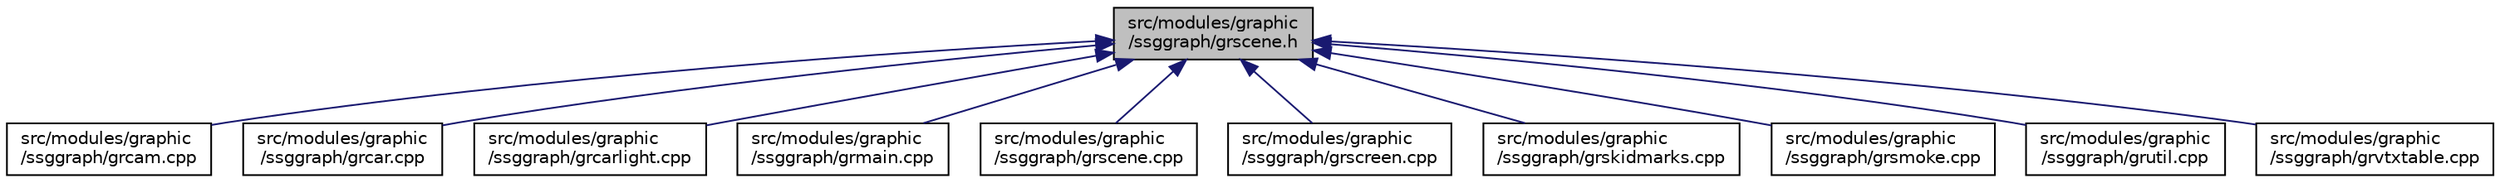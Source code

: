 digraph "src/modules/graphic/ssggraph/grscene.h"
{
  edge [fontname="Helvetica",fontsize="10",labelfontname="Helvetica",labelfontsize="10"];
  node [fontname="Helvetica",fontsize="10",shape=record];
  Node1 [label="src/modules/graphic\l/ssggraph/grscene.h",height=0.2,width=0.4,color="black", fillcolor="grey75", style="filled", fontcolor="black"];
  Node1 -> Node2 [dir="back",color="midnightblue",fontsize="10",style="solid",fontname="Helvetica"];
  Node2 [label="src/modules/graphic\l/ssggraph/grcam.cpp",height=0.2,width=0.4,color="black", fillcolor="white", style="filled",URL="$grcam_8cpp.html"];
  Node1 -> Node3 [dir="back",color="midnightblue",fontsize="10",style="solid",fontname="Helvetica"];
  Node3 [label="src/modules/graphic\l/ssggraph/grcar.cpp",height=0.2,width=0.4,color="black", fillcolor="white", style="filled",URL="$grcar_8cpp.html"];
  Node1 -> Node4 [dir="back",color="midnightblue",fontsize="10",style="solid",fontname="Helvetica"];
  Node4 [label="src/modules/graphic\l/ssggraph/grcarlight.cpp",height=0.2,width=0.4,color="black", fillcolor="white", style="filled",URL="$grcarlight_8cpp.html"];
  Node1 -> Node5 [dir="back",color="midnightblue",fontsize="10",style="solid",fontname="Helvetica"];
  Node5 [label="src/modules/graphic\l/ssggraph/grmain.cpp",height=0.2,width=0.4,color="black", fillcolor="white", style="filled",URL="$grmain_8cpp.html"];
  Node1 -> Node6 [dir="back",color="midnightblue",fontsize="10",style="solid",fontname="Helvetica"];
  Node6 [label="src/modules/graphic\l/ssggraph/grscene.cpp",height=0.2,width=0.4,color="black", fillcolor="white", style="filled",URL="$grscene_8cpp.html"];
  Node1 -> Node7 [dir="back",color="midnightblue",fontsize="10",style="solid",fontname="Helvetica"];
  Node7 [label="src/modules/graphic\l/ssggraph/grscreen.cpp",height=0.2,width=0.4,color="black", fillcolor="white", style="filled",URL="$grscreen_8cpp.html"];
  Node1 -> Node8 [dir="back",color="midnightblue",fontsize="10",style="solid",fontname="Helvetica"];
  Node8 [label="src/modules/graphic\l/ssggraph/grskidmarks.cpp",height=0.2,width=0.4,color="black", fillcolor="white", style="filled",URL="$grskidmarks_8cpp.html"];
  Node1 -> Node9 [dir="back",color="midnightblue",fontsize="10",style="solid",fontname="Helvetica"];
  Node9 [label="src/modules/graphic\l/ssggraph/grsmoke.cpp",height=0.2,width=0.4,color="black", fillcolor="white", style="filled",URL="$grsmoke_8cpp.html"];
  Node1 -> Node10 [dir="back",color="midnightblue",fontsize="10",style="solid",fontname="Helvetica"];
  Node10 [label="src/modules/graphic\l/ssggraph/grutil.cpp",height=0.2,width=0.4,color="black", fillcolor="white", style="filled",URL="$grutil_8cpp.html"];
  Node1 -> Node11 [dir="back",color="midnightblue",fontsize="10",style="solid",fontname="Helvetica"];
  Node11 [label="src/modules/graphic\l/ssggraph/grvtxtable.cpp",height=0.2,width=0.4,color="black", fillcolor="white", style="filled",URL="$grvtxtable_8cpp.html"];
}
